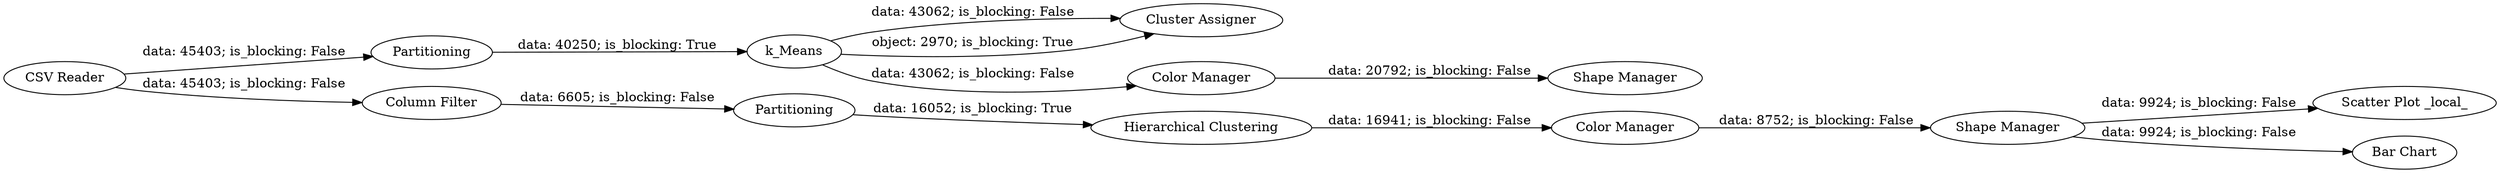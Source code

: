 digraph {
	"-8152100066626893580_3" [label=k_Means]
	"-8152100066626893580_4" [label="Cluster Assigner"]
	"-8152100066626893580_13" [label="Scatter Plot _local_"]
	"-8152100066626893580_2" [label=Partitioning]
	"-8152100066626893580_5" [label="Color Manager"]
	"-8152100066626893580_12" [label="Bar Chart"]
	"-8152100066626893580_9" [label="Hierarchical Clustering"]
	"-8152100066626893580_7" [label="Column Filter"]
	"-8152100066626893580_1" [label="CSV Reader"]
	"-8152100066626893580_6" [label="Shape Manager"]
	"-8152100066626893580_8" [label=Partitioning]
	"-8152100066626893580_11" [label="Shape Manager"]
	"-8152100066626893580_10" [label="Color Manager"]
	"-8152100066626893580_3" -> "-8152100066626893580_4" [label="data: 43062; is_blocking: False"]
	"-8152100066626893580_3" -> "-8152100066626893580_4" [label="object: 2970; is_blocking: True"]
	"-8152100066626893580_3" -> "-8152100066626893580_5" [label="data: 43062; is_blocking: False"]
	"-8152100066626893580_10" -> "-8152100066626893580_11" [label="data: 8752; is_blocking: False"]
	"-8152100066626893580_1" -> "-8152100066626893580_2" [label="data: 45403; is_blocking: False"]
	"-8152100066626893580_5" -> "-8152100066626893580_6" [label="data: 20792; is_blocking: False"]
	"-8152100066626893580_11" -> "-8152100066626893580_13" [label="data: 9924; is_blocking: False"]
	"-8152100066626893580_1" -> "-8152100066626893580_7" [label="data: 45403; is_blocking: False"]
	"-8152100066626893580_11" -> "-8152100066626893580_12" [label="data: 9924; is_blocking: False"]
	"-8152100066626893580_2" -> "-8152100066626893580_3" [label="data: 40250; is_blocking: True"]
	"-8152100066626893580_9" -> "-8152100066626893580_10" [label="data: 16941; is_blocking: False"]
	"-8152100066626893580_7" -> "-8152100066626893580_8" [label="data: 6605; is_blocking: False"]
	"-8152100066626893580_8" -> "-8152100066626893580_9" [label="data: 16052; is_blocking: True"]
	rankdir=LR
}
